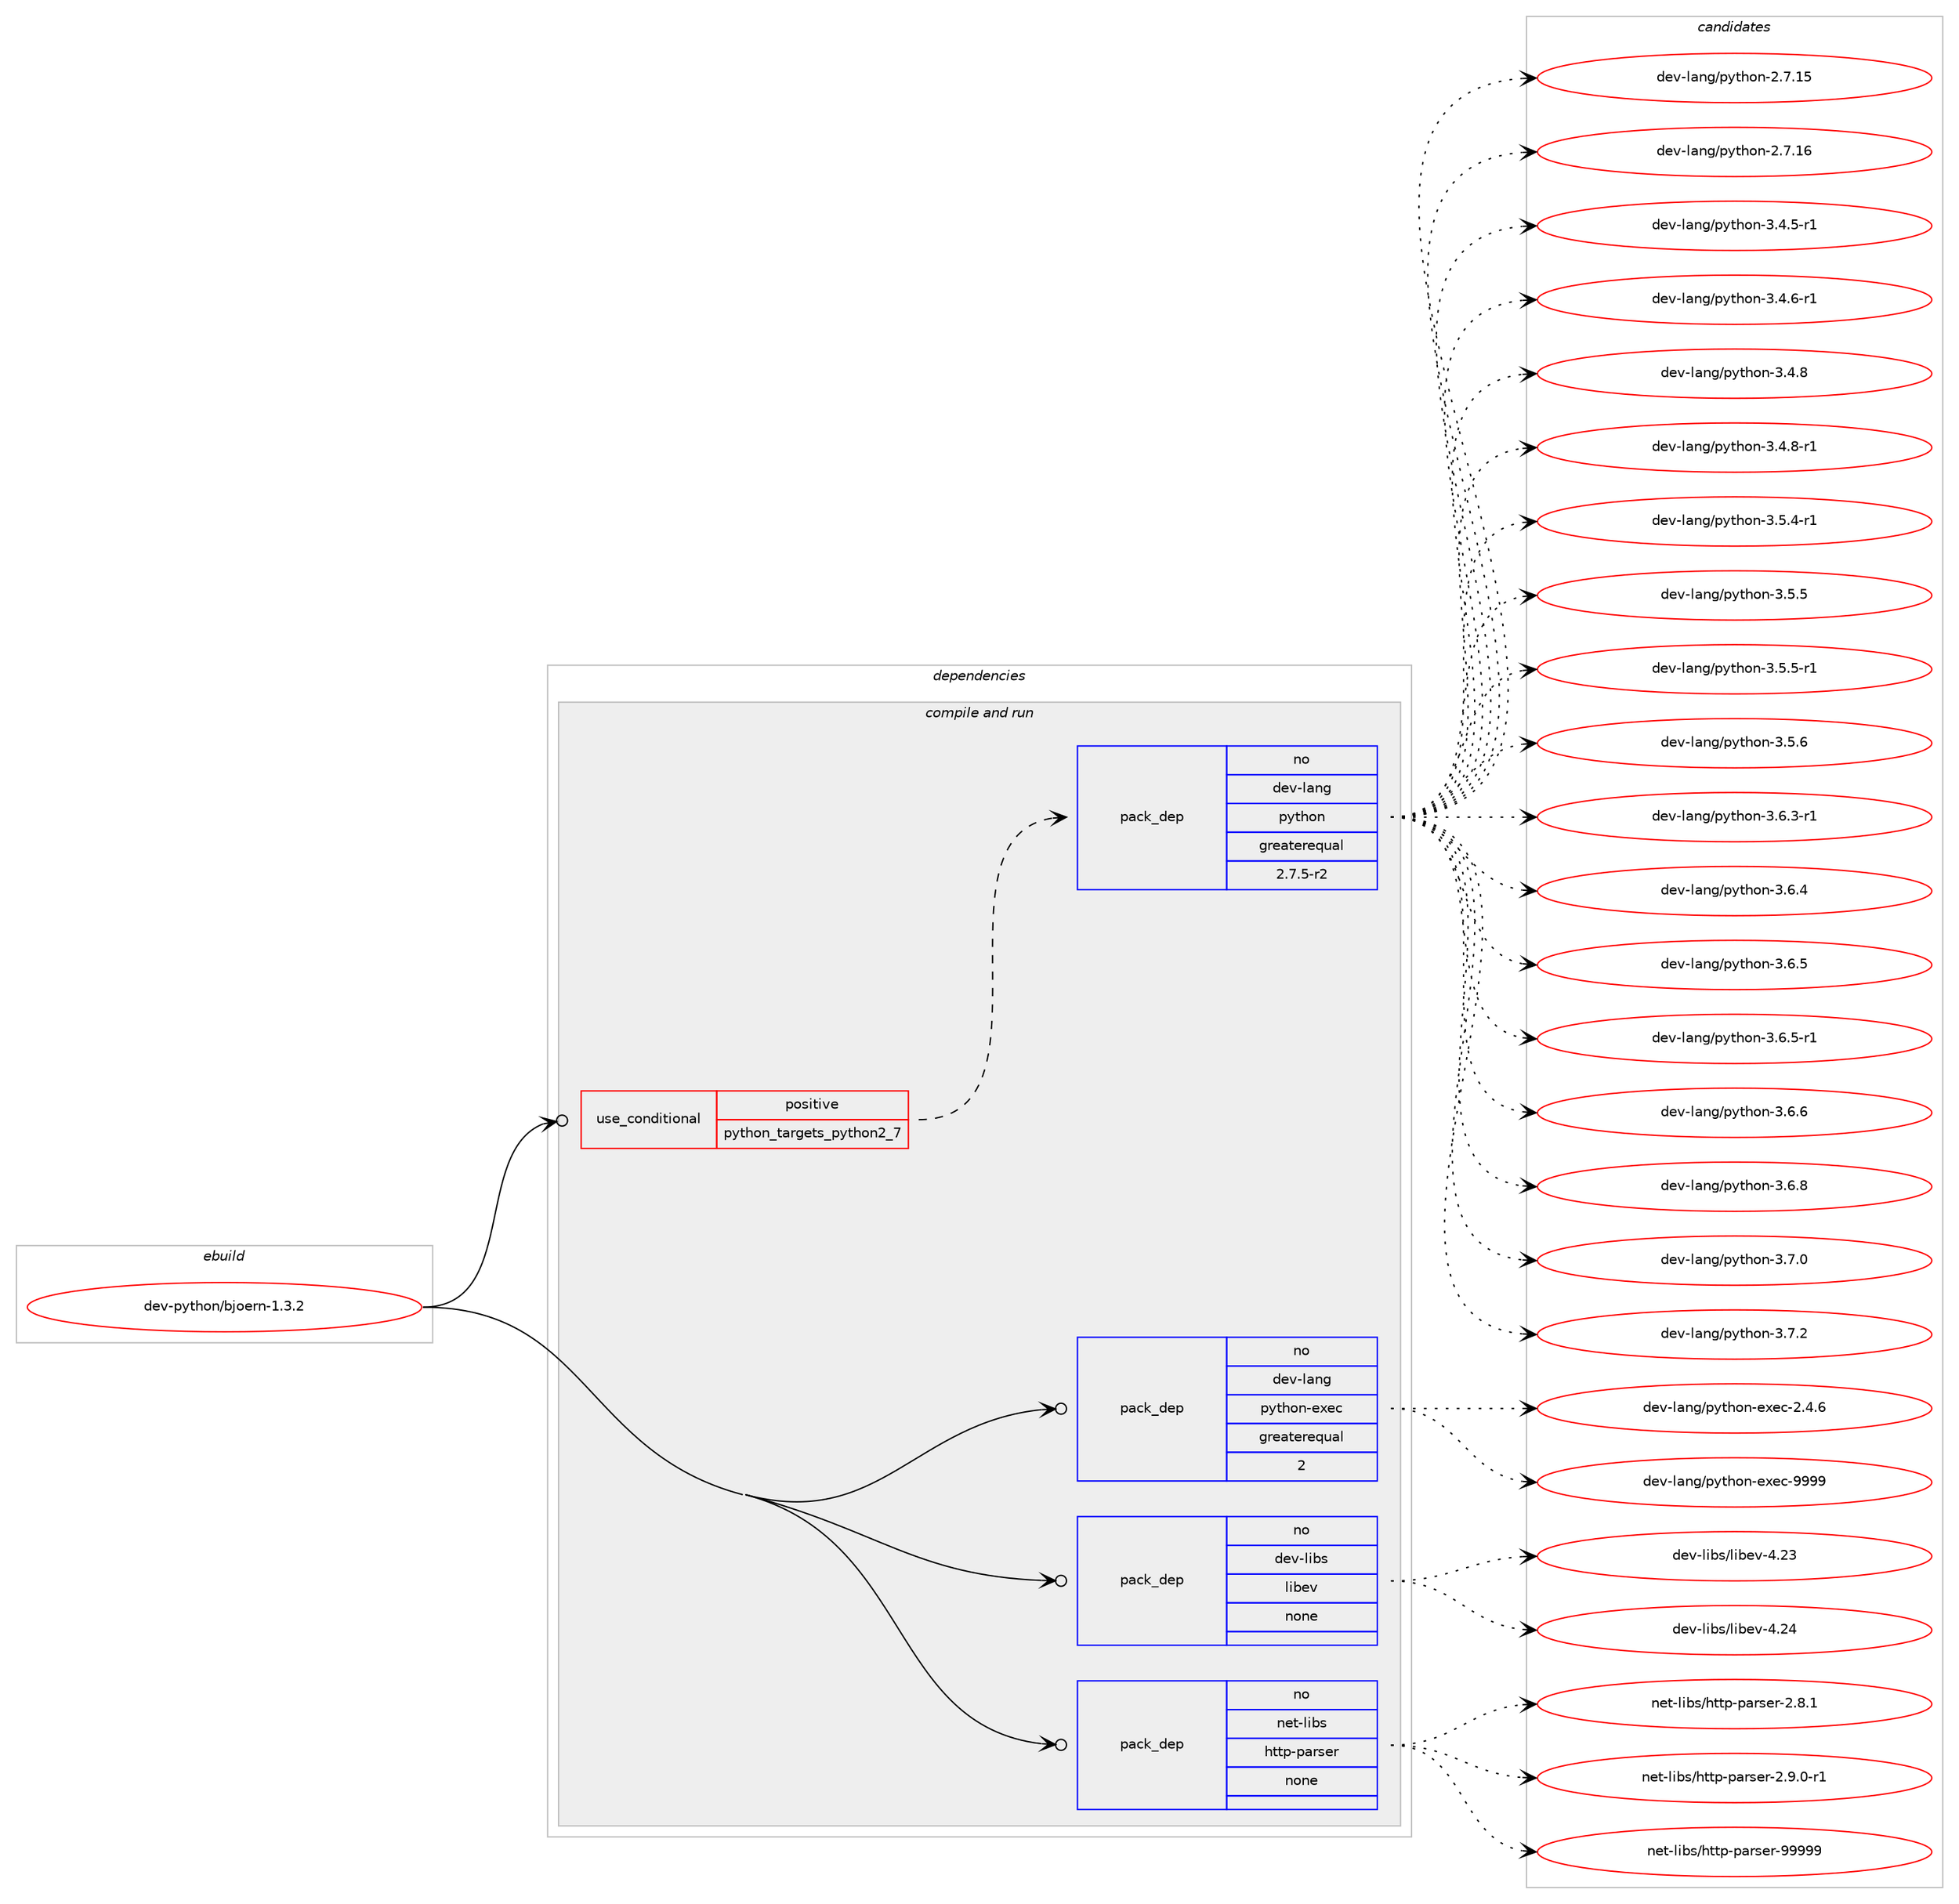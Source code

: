 digraph prolog {

# *************
# Graph options
# *************

newrank=true;
concentrate=true;
compound=true;
graph [rankdir=LR,fontname=Helvetica,fontsize=10,ranksep=1.5];#, ranksep=2.5, nodesep=0.2];
edge  [arrowhead=vee];
node  [fontname=Helvetica,fontsize=10];

# **********
# The ebuild
# **********

subgraph cluster_leftcol {
color=gray;
rank=same;
label=<<i>ebuild</i>>;
id [label="dev-python/bjoern-1.3.2", color=red, width=4, href="../dev-python/bjoern-1.3.2.svg"];
}

# ****************
# The dependencies
# ****************

subgraph cluster_midcol {
color=gray;
label=<<i>dependencies</i>>;
subgraph cluster_compile {
fillcolor="#eeeeee";
style=filled;
label=<<i>compile</i>>;
}
subgraph cluster_compileandrun {
fillcolor="#eeeeee";
style=filled;
label=<<i>compile and run</i>>;
subgraph cond371691 {
dependency1401140 [label=<<TABLE BORDER="0" CELLBORDER="1" CELLSPACING="0" CELLPADDING="4"><TR><TD ROWSPAN="3" CELLPADDING="10">use_conditional</TD></TR><TR><TD>positive</TD></TR><TR><TD>python_targets_python2_7</TD></TR></TABLE>>, shape=none, color=red];
subgraph pack1006221 {
dependency1401141 [label=<<TABLE BORDER="0" CELLBORDER="1" CELLSPACING="0" CELLPADDING="4" WIDTH="220"><TR><TD ROWSPAN="6" CELLPADDING="30">pack_dep</TD></TR><TR><TD WIDTH="110">no</TD></TR><TR><TD>dev-lang</TD></TR><TR><TD>python</TD></TR><TR><TD>greaterequal</TD></TR><TR><TD>2.7.5-r2</TD></TR></TABLE>>, shape=none, color=blue];
}
dependency1401140:e -> dependency1401141:w [weight=20,style="dashed",arrowhead="vee"];
}
id:e -> dependency1401140:w [weight=20,style="solid",arrowhead="odotvee"];
subgraph pack1006222 {
dependency1401142 [label=<<TABLE BORDER="0" CELLBORDER="1" CELLSPACING="0" CELLPADDING="4" WIDTH="220"><TR><TD ROWSPAN="6" CELLPADDING="30">pack_dep</TD></TR><TR><TD WIDTH="110">no</TD></TR><TR><TD>dev-lang</TD></TR><TR><TD>python-exec</TD></TR><TR><TD>greaterequal</TD></TR><TR><TD>2</TD></TR></TABLE>>, shape=none, color=blue];
}
id:e -> dependency1401142:w [weight=20,style="solid",arrowhead="odotvee"];
subgraph pack1006223 {
dependency1401143 [label=<<TABLE BORDER="0" CELLBORDER="1" CELLSPACING="0" CELLPADDING="4" WIDTH="220"><TR><TD ROWSPAN="6" CELLPADDING="30">pack_dep</TD></TR><TR><TD WIDTH="110">no</TD></TR><TR><TD>dev-libs</TD></TR><TR><TD>libev</TD></TR><TR><TD>none</TD></TR><TR><TD></TD></TR></TABLE>>, shape=none, color=blue];
}
id:e -> dependency1401143:w [weight=20,style="solid",arrowhead="odotvee"];
subgraph pack1006224 {
dependency1401144 [label=<<TABLE BORDER="0" CELLBORDER="1" CELLSPACING="0" CELLPADDING="4" WIDTH="220"><TR><TD ROWSPAN="6" CELLPADDING="30">pack_dep</TD></TR><TR><TD WIDTH="110">no</TD></TR><TR><TD>net-libs</TD></TR><TR><TD>http-parser</TD></TR><TR><TD>none</TD></TR><TR><TD></TD></TR></TABLE>>, shape=none, color=blue];
}
id:e -> dependency1401144:w [weight=20,style="solid",arrowhead="odotvee"];
}
subgraph cluster_run {
fillcolor="#eeeeee";
style=filled;
label=<<i>run</i>>;
}
}

# **************
# The candidates
# **************

subgraph cluster_choices {
rank=same;
color=gray;
label=<<i>candidates</i>>;

subgraph choice1006221 {
color=black;
nodesep=1;
choice10010111845108971101034711212111610411111045504655464953 [label="dev-lang/python-2.7.15", color=red, width=4,href="../dev-lang/python-2.7.15.svg"];
choice10010111845108971101034711212111610411111045504655464954 [label="dev-lang/python-2.7.16", color=red, width=4,href="../dev-lang/python-2.7.16.svg"];
choice1001011184510897110103471121211161041111104551465246534511449 [label="dev-lang/python-3.4.5-r1", color=red, width=4,href="../dev-lang/python-3.4.5-r1.svg"];
choice1001011184510897110103471121211161041111104551465246544511449 [label="dev-lang/python-3.4.6-r1", color=red, width=4,href="../dev-lang/python-3.4.6-r1.svg"];
choice100101118451089711010347112121116104111110455146524656 [label="dev-lang/python-3.4.8", color=red, width=4,href="../dev-lang/python-3.4.8.svg"];
choice1001011184510897110103471121211161041111104551465246564511449 [label="dev-lang/python-3.4.8-r1", color=red, width=4,href="../dev-lang/python-3.4.8-r1.svg"];
choice1001011184510897110103471121211161041111104551465346524511449 [label="dev-lang/python-3.5.4-r1", color=red, width=4,href="../dev-lang/python-3.5.4-r1.svg"];
choice100101118451089711010347112121116104111110455146534653 [label="dev-lang/python-3.5.5", color=red, width=4,href="../dev-lang/python-3.5.5.svg"];
choice1001011184510897110103471121211161041111104551465346534511449 [label="dev-lang/python-3.5.5-r1", color=red, width=4,href="../dev-lang/python-3.5.5-r1.svg"];
choice100101118451089711010347112121116104111110455146534654 [label="dev-lang/python-3.5.6", color=red, width=4,href="../dev-lang/python-3.5.6.svg"];
choice1001011184510897110103471121211161041111104551465446514511449 [label="dev-lang/python-3.6.3-r1", color=red, width=4,href="../dev-lang/python-3.6.3-r1.svg"];
choice100101118451089711010347112121116104111110455146544652 [label="dev-lang/python-3.6.4", color=red, width=4,href="../dev-lang/python-3.6.4.svg"];
choice100101118451089711010347112121116104111110455146544653 [label="dev-lang/python-3.6.5", color=red, width=4,href="../dev-lang/python-3.6.5.svg"];
choice1001011184510897110103471121211161041111104551465446534511449 [label="dev-lang/python-3.6.5-r1", color=red, width=4,href="../dev-lang/python-3.6.5-r1.svg"];
choice100101118451089711010347112121116104111110455146544654 [label="dev-lang/python-3.6.6", color=red, width=4,href="../dev-lang/python-3.6.6.svg"];
choice100101118451089711010347112121116104111110455146544656 [label="dev-lang/python-3.6.8", color=red, width=4,href="../dev-lang/python-3.6.8.svg"];
choice100101118451089711010347112121116104111110455146554648 [label="dev-lang/python-3.7.0", color=red, width=4,href="../dev-lang/python-3.7.0.svg"];
choice100101118451089711010347112121116104111110455146554650 [label="dev-lang/python-3.7.2", color=red, width=4,href="../dev-lang/python-3.7.2.svg"];
dependency1401141:e -> choice10010111845108971101034711212111610411111045504655464953:w [style=dotted,weight="100"];
dependency1401141:e -> choice10010111845108971101034711212111610411111045504655464954:w [style=dotted,weight="100"];
dependency1401141:e -> choice1001011184510897110103471121211161041111104551465246534511449:w [style=dotted,weight="100"];
dependency1401141:e -> choice1001011184510897110103471121211161041111104551465246544511449:w [style=dotted,weight="100"];
dependency1401141:e -> choice100101118451089711010347112121116104111110455146524656:w [style=dotted,weight="100"];
dependency1401141:e -> choice1001011184510897110103471121211161041111104551465246564511449:w [style=dotted,weight="100"];
dependency1401141:e -> choice1001011184510897110103471121211161041111104551465346524511449:w [style=dotted,weight="100"];
dependency1401141:e -> choice100101118451089711010347112121116104111110455146534653:w [style=dotted,weight="100"];
dependency1401141:e -> choice1001011184510897110103471121211161041111104551465346534511449:w [style=dotted,weight="100"];
dependency1401141:e -> choice100101118451089711010347112121116104111110455146534654:w [style=dotted,weight="100"];
dependency1401141:e -> choice1001011184510897110103471121211161041111104551465446514511449:w [style=dotted,weight="100"];
dependency1401141:e -> choice100101118451089711010347112121116104111110455146544652:w [style=dotted,weight="100"];
dependency1401141:e -> choice100101118451089711010347112121116104111110455146544653:w [style=dotted,weight="100"];
dependency1401141:e -> choice1001011184510897110103471121211161041111104551465446534511449:w [style=dotted,weight="100"];
dependency1401141:e -> choice100101118451089711010347112121116104111110455146544654:w [style=dotted,weight="100"];
dependency1401141:e -> choice100101118451089711010347112121116104111110455146544656:w [style=dotted,weight="100"];
dependency1401141:e -> choice100101118451089711010347112121116104111110455146554648:w [style=dotted,weight="100"];
dependency1401141:e -> choice100101118451089711010347112121116104111110455146554650:w [style=dotted,weight="100"];
}
subgraph choice1006222 {
color=black;
nodesep=1;
choice1001011184510897110103471121211161041111104510112010199455046524654 [label="dev-lang/python-exec-2.4.6", color=red, width=4,href="../dev-lang/python-exec-2.4.6.svg"];
choice10010111845108971101034711212111610411111045101120101994557575757 [label="dev-lang/python-exec-9999", color=red, width=4,href="../dev-lang/python-exec-9999.svg"];
dependency1401142:e -> choice1001011184510897110103471121211161041111104510112010199455046524654:w [style=dotted,weight="100"];
dependency1401142:e -> choice10010111845108971101034711212111610411111045101120101994557575757:w [style=dotted,weight="100"];
}
subgraph choice1006223 {
color=black;
nodesep=1;
choice100101118451081059811547108105981011184552465051 [label="dev-libs/libev-4.23", color=red, width=4,href="../dev-libs/libev-4.23.svg"];
choice100101118451081059811547108105981011184552465052 [label="dev-libs/libev-4.24", color=red, width=4,href="../dev-libs/libev-4.24.svg"];
dependency1401143:e -> choice100101118451081059811547108105981011184552465051:w [style=dotted,weight="100"];
dependency1401143:e -> choice100101118451081059811547108105981011184552465052:w [style=dotted,weight="100"];
}
subgraph choice1006224 {
color=black;
nodesep=1;
choice1101011164510810598115471041161161124511297114115101114455046564649 [label="net-libs/http-parser-2.8.1", color=red, width=4,href="../net-libs/http-parser-2.8.1.svg"];
choice11010111645108105981154710411611611245112971141151011144550465746484511449 [label="net-libs/http-parser-2.9.0-r1", color=red, width=4,href="../net-libs/http-parser-2.9.0-r1.svg"];
choice1101011164510810598115471041161161124511297114115101114455757575757 [label="net-libs/http-parser-99999", color=red, width=4,href="../net-libs/http-parser-99999.svg"];
dependency1401144:e -> choice1101011164510810598115471041161161124511297114115101114455046564649:w [style=dotted,weight="100"];
dependency1401144:e -> choice11010111645108105981154710411611611245112971141151011144550465746484511449:w [style=dotted,weight="100"];
dependency1401144:e -> choice1101011164510810598115471041161161124511297114115101114455757575757:w [style=dotted,weight="100"];
}
}

}
